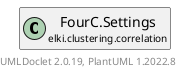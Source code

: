 @startuml
    remove .*\.(Instance|Par|Parameterizer|Factory)$
    set namespaceSeparator none
    hide empty fields
    hide empty methods

    class "<size:14>FourC.Settings.Par\n<size:10>elki.clustering.correlation" as elki.clustering.correlation.FourC.Settings.Par [[FourC.Settings.Par.html]] {
        {static} +DEFAULT_DELTA: double
        {static} +KAPPA_ID: OptionID
        {static} +KAPPA_DEFAULT: double
        {static} +LAMBDA_ID: OptionID
        ~settings: Settings
        +configure(Parameterization): void
        +make(): Object
    }

    interface "<size:14>Parameterizer\n<size:10>elki.utilities.optionhandling" as elki.utilities.optionhandling.Parameterizer [[../../utilities/optionhandling/Parameterizer.html]] {
        {abstract} +make(): Object
    }
    class "<size:14>FourC.Settings\n<size:10>elki.clustering.correlation" as elki.clustering.correlation.FourC.Settings [[FourC.Settings.html]]

    elki.utilities.optionhandling.Parameterizer <|.. elki.clustering.correlation.FourC.Settings.Par
    elki.clustering.correlation.FourC.Settings +-- elki.clustering.correlation.FourC.Settings.Par

    center footer UMLDoclet 2.0.19, PlantUML 1.2022.8
@enduml
